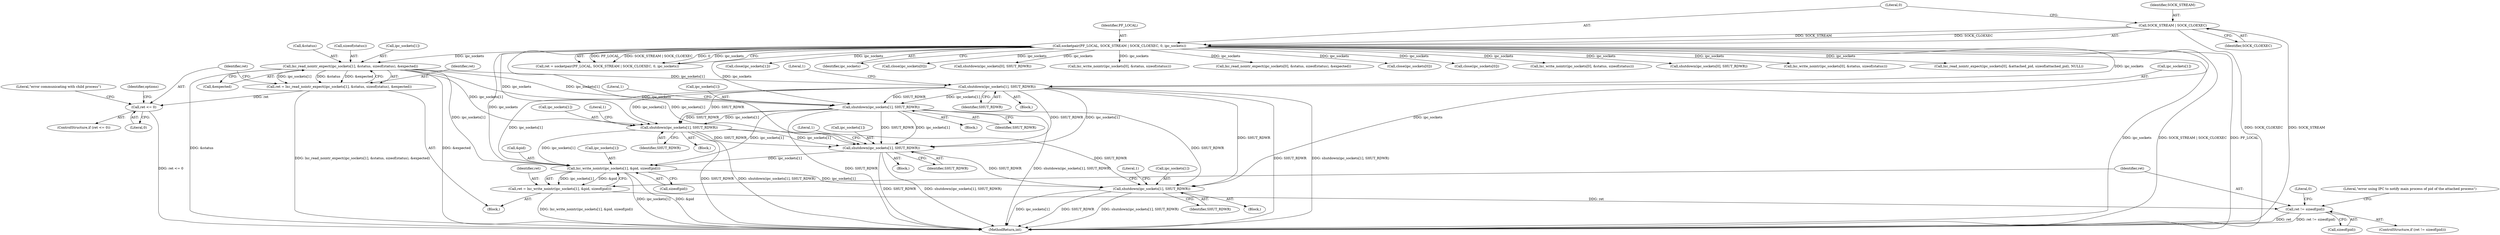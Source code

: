digraph "0_lxc_81f466d05f2a89cb4f122ef7f593ff3f279b165c_1@API" {
"1000535" [label="(Call,lxc_read_nointr_expect(ipc_sockets[1], &status, sizeof(status), &expected))"];
"1000281" [label="(Call,socketpair(PF_LOCAL, SOCK_STREAM | SOCK_CLOEXEC, 0, ipc_sockets))"];
"1000283" [label="(Call,SOCK_STREAM | SOCK_CLOEXEC)"];
"1000533" [label="(Call,ret = lxc_read_nointr_expect(ipc_sockets[1], &status, sizeof(status), &expected))"];
"1000546" [label="(Call,ret <= 0)"];
"1000552" [label="(Call,shutdown(ipc_sockets[1], SHUT_RDWR))"];
"1000587" [label="(Call,shutdown(ipc_sockets[1], SHUT_RDWR))"];
"1000609" [label="(Call,shutdown(ipc_sockets[1], SHUT_RDWR))"];
"1000659" [label="(Call,shutdown(ipc_sockets[1], SHUT_RDWR))"];
"1000669" [label="(Call,lxc_write_nointr(ipc_sockets[1], &pid, sizeof(pid)))"];
"1000667" [label="(Call,ret = lxc_write_nointr(ipc_sockets[1], &pid, sizeof(pid)))"];
"1000678" [label="(Call,ret != sizeof(pid))"];
"1000685" [label="(Call,shutdown(ipc_sockets[1], SHUT_RDWR))"];
"1000285" [label="(Identifier,SOCK_CLOEXEC)"];
"1000667" [label="(Call,ret = lxc_write_nointr(ipc_sockets[1], &pid, sizeof(pid)))"];
"1000677" [label="(ControlStructure,if (ret != sizeof(pid)))"];
"1000279" [label="(Call,ret = socketpair(PF_LOCAL, SOCK_STREAM | SOCK_CLOEXEC, 0, ipc_sockets))"];
"1000564" [label="(Identifier,options)"];
"1000326" [label="(Call,close(ipc_sockets[1]))"];
"1000685" [label="(Call,shutdown(ipc_sockets[1], SHUT_RDWR))"];
"1000559" [label="(Literal,1)"];
"1000287" [label="(Identifier,ipc_sockets)"];
"1000281" [label="(Call,socketpair(PF_LOCAL, SOCK_STREAM | SOCK_CLOEXEC, 0, ipc_sockets))"];
"1000552" [label="(Call,shutdown(ipc_sockets[1], SHUT_RDWR))"];
"1000522" [label="(Call,close(ipc_sockets[0]))"];
"1000610" [label="(Call,ipc_sockets[1])"];
"1000584" [label="(Block,)"];
"1000666" [label="(Literal,1)"];
"1000545" [label="(ControlStructure,if (ret <= 0))"];
"1000284" [label="(Identifier,SOCK_STREAM)"];
"1000553" [label="(Call,ipc_sockets[1])"];
"1000660" [label="(Call,ipc_sockets[1])"];
"1000502" [label="(Call,shutdown(ipc_sockets[0], SHUT_RDWR))"];
"1000694" [label="(Literal,0)"];
"1000695" [label="(MethodReturn,int)"];
"1000286" [label="(Literal,0)"];
"1000535" [label="(Call,lxc_read_nointr_expect(ipc_sockets[1], &status, sizeof(status), &expected))"];
"1000546" [label="(Call,ret <= 0)"];
"1000468" [label="(Call,lxc_write_nointr(ipc_sockets[0], &status, sizeof(status)))"];
"1000536" [label="(Call,ipc_sockets[1])"];
"1000616" [label="(Literal,1)"];
"1000609" [label="(Call,shutdown(ipc_sockets[1], SHUT_RDWR))"];
"1000548" [label="(Literal,0)"];
"1000591" [label="(Identifier,SHUT_RDWR)"];
"1000656" [label="(Block,)"];
"1000441" [label="(Call,lxc_read_nointr_expect(ipc_sockets[0], &status, sizeof(status), &expected))"];
"1000556" [label="(Identifier,SHUT_RDWR)"];
"1000539" [label="(Call,&status)"];
"1000489" [label="(Call,close(ipc_sockets[0]))"];
"1000678" [label="(Call,ret != sizeof(pid))"];
"1000541" [label="(Call,sizeof(status))"];
"1000549" [label="(Block,)"];
"1000588" [label="(Call,ipc_sockets[1])"];
"1000659" [label="(Call,shutdown(ipc_sockets[1], SHUT_RDWR))"];
"1000613" [label="(Identifier,SHUT_RDWR)"];
"1000282" [label="(Identifier,PF_LOCAL)"];
"1000587" [label="(Call,shutdown(ipc_sockets[1], SHUT_RDWR))"];
"1000679" [label="(Identifier,ret)"];
"1000692" [label="(Literal,1)"];
"1000551" [label="(Literal,\"error communicating with child process\")"];
"1000507" [label="(Call,close(ipc_sockets[0]))"];
"1000533" [label="(Call,ret = lxc_read_nointr_expect(ipc_sockets[1], &status, sizeof(status), &expected))"];
"1000283" [label="(Call,SOCK_STREAM | SOCK_CLOEXEC)"];
"1000134" [label="(Block,)"];
"1000547" [label="(Identifier,ret)"];
"1000689" [label="(Identifier,SHUT_RDWR)"];
"1000420" [label="(Call,lxc_write_nointr(ipc_sockets[0], &status, sizeof(status)))"];
"1000684" [label="(Literal,\"error using IPC to notify main process of pid of the attached process\")"];
"1000682" [label="(Block,)"];
"1000669" [label="(Call,lxc_write_nointr(ipc_sockets[1], &pid, sizeof(pid)))"];
"1000673" [label="(Call,&pid)"];
"1000663" [label="(Identifier,SHUT_RDWR)"];
"1000543" [label="(Call,&expected)"];
"1000484" [label="(Call,shutdown(ipc_sockets[0], SHUT_RDWR))"];
"1000606" [label="(Block,)"];
"1000675" [label="(Call,sizeof(pid))"];
"1000668" [label="(Identifier,ret)"];
"1000534" [label="(Identifier,ret)"];
"1000670" [label="(Call,ipc_sockets[1])"];
"1000686" [label="(Call,ipc_sockets[1])"];
"1000680" [label="(Call,sizeof(pid))"];
"1000351" [label="(Call,lxc_write_nointr(ipc_sockets[0], &status, sizeof(status)))"];
"1000369" [label="(Call,lxc_read_nointr_expect(ipc_sockets[0], &attached_pid, sizeof(attached_pid), NULL))"];
"1000594" [label="(Literal,1)"];
"1000535" -> "1000533"  [label="AST: "];
"1000535" -> "1000543"  [label="CFG: "];
"1000536" -> "1000535"  [label="AST: "];
"1000539" -> "1000535"  [label="AST: "];
"1000541" -> "1000535"  [label="AST: "];
"1000543" -> "1000535"  [label="AST: "];
"1000533" -> "1000535"  [label="CFG: "];
"1000535" -> "1000695"  [label="DDG: &expected"];
"1000535" -> "1000695"  [label="DDG: &status"];
"1000535" -> "1000533"  [label="DDG: ipc_sockets[1]"];
"1000535" -> "1000533"  [label="DDG: &status"];
"1000535" -> "1000533"  [label="DDG: &expected"];
"1000281" -> "1000535"  [label="DDG: ipc_sockets"];
"1000535" -> "1000552"  [label="DDG: ipc_sockets[1]"];
"1000535" -> "1000587"  [label="DDG: ipc_sockets[1]"];
"1000535" -> "1000609"  [label="DDG: ipc_sockets[1]"];
"1000535" -> "1000659"  [label="DDG: ipc_sockets[1]"];
"1000535" -> "1000669"  [label="DDG: ipc_sockets[1]"];
"1000281" -> "1000279"  [label="AST: "];
"1000281" -> "1000287"  [label="CFG: "];
"1000282" -> "1000281"  [label="AST: "];
"1000283" -> "1000281"  [label="AST: "];
"1000286" -> "1000281"  [label="AST: "];
"1000287" -> "1000281"  [label="AST: "];
"1000279" -> "1000281"  [label="CFG: "];
"1000281" -> "1000695"  [label="DDG: PF_LOCAL"];
"1000281" -> "1000695"  [label="DDG: ipc_sockets"];
"1000281" -> "1000695"  [label="DDG: SOCK_STREAM | SOCK_CLOEXEC"];
"1000281" -> "1000279"  [label="DDG: PF_LOCAL"];
"1000281" -> "1000279"  [label="DDG: SOCK_STREAM | SOCK_CLOEXEC"];
"1000281" -> "1000279"  [label="DDG: 0"];
"1000281" -> "1000279"  [label="DDG: ipc_sockets"];
"1000283" -> "1000281"  [label="DDG: SOCK_STREAM"];
"1000283" -> "1000281"  [label="DDG: SOCK_CLOEXEC"];
"1000281" -> "1000326"  [label="DDG: ipc_sockets"];
"1000281" -> "1000351"  [label="DDG: ipc_sockets"];
"1000281" -> "1000369"  [label="DDG: ipc_sockets"];
"1000281" -> "1000420"  [label="DDG: ipc_sockets"];
"1000281" -> "1000441"  [label="DDG: ipc_sockets"];
"1000281" -> "1000468"  [label="DDG: ipc_sockets"];
"1000281" -> "1000484"  [label="DDG: ipc_sockets"];
"1000281" -> "1000489"  [label="DDG: ipc_sockets"];
"1000281" -> "1000502"  [label="DDG: ipc_sockets"];
"1000281" -> "1000507"  [label="DDG: ipc_sockets"];
"1000281" -> "1000522"  [label="DDG: ipc_sockets"];
"1000281" -> "1000552"  [label="DDG: ipc_sockets"];
"1000281" -> "1000587"  [label="DDG: ipc_sockets"];
"1000281" -> "1000609"  [label="DDG: ipc_sockets"];
"1000281" -> "1000659"  [label="DDG: ipc_sockets"];
"1000281" -> "1000669"  [label="DDG: ipc_sockets"];
"1000281" -> "1000685"  [label="DDG: ipc_sockets"];
"1000283" -> "1000285"  [label="CFG: "];
"1000284" -> "1000283"  [label="AST: "];
"1000285" -> "1000283"  [label="AST: "];
"1000286" -> "1000283"  [label="CFG: "];
"1000283" -> "1000695"  [label="DDG: SOCK_CLOEXEC"];
"1000283" -> "1000695"  [label="DDG: SOCK_STREAM"];
"1000533" -> "1000134"  [label="AST: "];
"1000534" -> "1000533"  [label="AST: "];
"1000547" -> "1000533"  [label="CFG: "];
"1000533" -> "1000695"  [label="DDG: lxc_read_nointr_expect(ipc_sockets[1], &status, sizeof(status), &expected)"];
"1000533" -> "1000546"  [label="DDG: ret"];
"1000546" -> "1000545"  [label="AST: "];
"1000546" -> "1000548"  [label="CFG: "];
"1000547" -> "1000546"  [label="AST: "];
"1000548" -> "1000546"  [label="AST: "];
"1000551" -> "1000546"  [label="CFG: "];
"1000564" -> "1000546"  [label="CFG: "];
"1000546" -> "1000695"  [label="DDG: ret <= 0"];
"1000552" -> "1000549"  [label="AST: "];
"1000552" -> "1000556"  [label="CFG: "];
"1000553" -> "1000552"  [label="AST: "];
"1000556" -> "1000552"  [label="AST: "];
"1000559" -> "1000552"  [label="CFG: "];
"1000552" -> "1000695"  [label="DDG: SHUT_RDWR"];
"1000552" -> "1000695"  [label="DDG: shutdown(ipc_sockets[1], SHUT_RDWR)"];
"1000552" -> "1000587"  [label="DDG: ipc_sockets[1]"];
"1000552" -> "1000587"  [label="DDG: SHUT_RDWR"];
"1000552" -> "1000609"  [label="DDG: ipc_sockets[1]"];
"1000552" -> "1000609"  [label="DDG: SHUT_RDWR"];
"1000552" -> "1000659"  [label="DDG: ipc_sockets[1]"];
"1000552" -> "1000659"  [label="DDG: SHUT_RDWR"];
"1000552" -> "1000669"  [label="DDG: ipc_sockets[1]"];
"1000552" -> "1000685"  [label="DDG: SHUT_RDWR"];
"1000587" -> "1000584"  [label="AST: "];
"1000587" -> "1000591"  [label="CFG: "];
"1000588" -> "1000587"  [label="AST: "];
"1000591" -> "1000587"  [label="AST: "];
"1000594" -> "1000587"  [label="CFG: "];
"1000587" -> "1000695"  [label="DDG: shutdown(ipc_sockets[1], SHUT_RDWR)"];
"1000587" -> "1000695"  [label="DDG: SHUT_RDWR"];
"1000587" -> "1000609"  [label="DDG: ipc_sockets[1]"];
"1000587" -> "1000609"  [label="DDG: SHUT_RDWR"];
"1000587" -> "1000659"  [label="DDG: ipc_sockets[1]"];
"1000587" -> "1000659"  [label="DDG: SHUT_RDWR"];
"1000587" -> "1000669"  [label="DDG: ipc_sockets[1]"];
"1000587" -> "1000685"  [label="DDG: SHUT_RDWR"];
"1000609" -> "1000606"  [label="AST: "];
"1000609" -> "1000613"  [label="CFG: "];
"1000610" -> "1000609"  [label="AST: "];
"1000613" -> "1000609"  [label="AST: "];
"1000616" -> "1000609"  [label="CFG: "];
"1000609" -> "1000695"  [label="DDG: SHUT_RDWR"];
"1000609" -> "1000695"  [label="DDG: shutdown(ipc_sockets[1], SHUT_RDWR)"];
"1000609" -> "1000659"  [label="DDG: ipc_sockets[1]"];
"1000609" -> "1000659"  [label="DDG: SHUT_RDWR"];
"1000609" -> "1000669"  [label="DDG: ipc_sockets[1]"];
"1000609" -> "1000685"  [label="DDG: SHUT_RDWR"];
"1000659" -> "1000656"  [label="AST: "];
"1000659" -> "1000663"  [label="CFG: "];
"1000660" -> "1000659"  [label="AST: "];
"1000663" -> "1000659"  [label="AST: "];
"1000666" -> "1000659"  [label="CFG: "];
"1000659" -> "1000695"  [label="DDG: SHUT_RDWR"];
"1000659" -> "1000695"  [label="DDG: shutdown(ipc_sockets[1], SHUT_RDWR)"];
"1000659" -> "1000669"  [label="DDG: ipc_sockets[1]"];
"1000659" -> "1000685"  [label="DDG: SHUT_RDWR"];
"1000669" -> "1000667"  [label="AST: "];
"1000669" -> "1000675"  [label="CFG: "];
"1000670" -> "1000669"  [label="AST: "];
"1000673" -> "1000669"  [label="AST: "];
"1000675" -> "1000669"  [label="AST: "];
"1000667" -> "1000669"  [label="CFG: "];
"1000669" -> "1000695"  [label="DDG: ipc_sockets[1]"];
"1000669" -> "1000695"  [label="DDG: &pid"];
"1000669" -> "1000667"  [label="DDG: ipc_sockets[1]"];
"1000669" -> "1000667"  [label="DDG: &pid"];
"1000669" -> "1000685"  [label="DDG: ipc_sockets[1]"];
"1000667" -> "1000134"  [label="AST: "];
"1000668" -> "1000667"  [label="AST: "];
"1000679" -> "1000667"  [label="CFG: "];
"1000667" -> "1000695"  [label="DDG: lxc_write_nointr(ipc_sockets[1], &pid, sizeof(pid))"];
"1000667" -> "1000678"  [label="DDG: ret"];
"1000678" -> "1000677"  [label="AST: "];
"1000678" -> "1000680"  [label="CFG: "];
"1000679" -> "1000678"  [label="AST: "];
"1000680" -> "1000678"  [label="AST: "];
"1000684" -> "1000678"  [label="CFG: "];
"1000694" -> "1000678"  [label="CFG: "];
"1000678" -> "1000695"  [label="DDG: ret != sizeof(pid)"];
"1000678" -> "1000695"  [label="DDG: ret"];
"1000685" -> "1000682"  [label="AST: "];
"1000685" -> "1000689"  [label="CFG: "];
"1000686" -> "1000685"  [label="AST: "];
"1000689" -> "1000685"  [label="AST: "];
"1000692" -> "1000685"  [label="CFG: "];
"1000685" -> "1000695"  [label="DDG: SHUT_RDWR"];
"1000685" -> "1000695"  [label="DDG: shutdown(ipc_sockets[1], SHUT_RDWR)"];
"1000685" -> "1000695"  [label="DDG: ipc_sockets[1]"];
}
